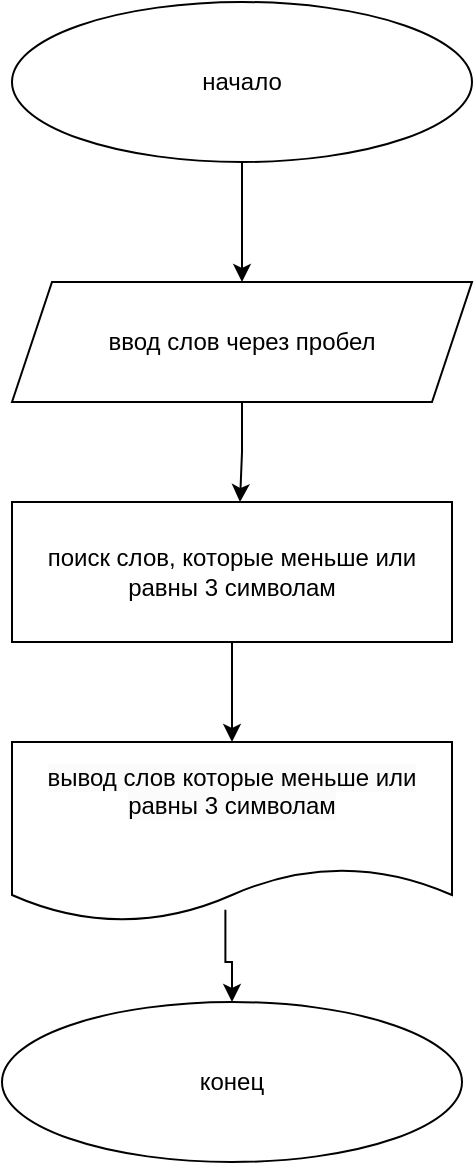 <mxfile version="23.1.5" type="device">
  <diagram name="Страница — 1" id="4wzEmIea6KRLLtgWoZCD">
    <mxGraphModel dx="1276" dy="614" grid="1" gridSize="10" guides="1" tooltips="1" connect="1" arrows="1" fold="1" page="1" pageScale="1" pageWidth="827" pageHeight="1169" math="0" shadow="0">
      <root>
        <mxCell id="0" />
        <mxCell id="1" parent="0" />
        <mxCell id="bp56nNnRnB3YtiIDnrRw-3" value="" style="edgeStyle=orthogonalEdgeStyle;rounded=0;orthogonalLoop=1;jettySize=auto;html=1;" parent="1" source="bp56nNnRnB3YtiIDnrRw-1" target="bp56nNnRnB3YtiIDnrRw-2" edge="1">
          <mxGeometry relative="1" as="geometry" />
        </mxCell>
        <mxCell id="bp56nNnRnB3YtiIDnrRw-1" value="начало" style="ellipse;whiteSpace=wrap;html=1;" parent="1" vertex="1">
          <mxGeometry x="240" y="30" width="230" height="80" as="geometry" />
        </mxCell>
        <mxCell id="bp56nNnRnB3YtiIDnrRw-5" value="" style="edgeStyle=orthogonalEdgeStyle;rounded=0;orthogonalLoop=1;jettySize=auto;html=1;" parent="1" source="bp56nNnRnB3YtiIDnrRw-2" edge="1">
          <mxGeometry relative="1" as="geometry">
            <mxPoint x="354" y="280" as="targetPoint" />
          </mxGeometry>
        </mxCell>
        <mxCell id="bp56nNnRnB3YtiIDnrRw-2" value="ввод слов через пробел" style="shape=parallelogram;perimeter=parallelogramPerimeter;whiteSpace=wrap;html=1;fixedSize=1;" parent="1" vertex="1">
          <mxGeometry x="240" y="170" width="230" height="60" as="geometry" />
        </mxCell>
        <mxCell id="bp56nNnRnB3YtiIDnrRw-11" style="edgeStyle=orthogonalEdgeStyle;rounded=0;orthogonalLoop=1;jettySize=auto;html=1;entryX=0;entryY=0.5;entryDx=0;entryDy=0;" parent="1" edge="1">
          <mxGeometry relative="1" as="geometry">
            <Array as="points">
              <mxPoint x="479" y="510" />
              <mxPoint x="479" y="400" />
            </Array>
            <mxPoint x="517.75" y="400" as="targetPoint" />
          </mxGeometry>
        </mxCell>
        <mxCell id="bp56nNnRnB3YtiIDnrRw-25" value="" style="edgeStyle=orthogonalEdgeStyle;rounded=0;orthogonalLoop=1;jettySize=auto;html=1;entryX=0.5;entryY=0;entryDx=0;entryDy=0;" parent="1" source="bp56nNnRnB3YtiIDnrRw-23" target="HNcyy0roVe8xxu0S5Uh4-1" edge="1">
          <mxGeometry relative="1" as="geometry">
            <mxPoint x="350" y="410" as="targetPoint" />
          </mxGeometry>
        </mxCell>
        <mxCell id="bp56nNnRnB3YtiIDnrRw-23" value="поиск слов, которые меньше или равны 3 символам" style="rounded=0;whiteSpace=wrap;html=1;" parent="1" vertex="1">
          <mxGeometry x="240" y="280" width="220" height="70" as="geometry" />
        </mxCell>
        <mxCell id="bp56nNnRnB3YtiIDnrRw-27" value="" style="edgeStyle=orthogonalEdgeStyle;rounded=0;orthogonalLoop=1;jettySize=auto;html=1;exitX=0.485;exitY=0.932;exitDx=0;exitDy=0;exitPerimeter=0;" parent="1" source="HNcyy0roVe8xxu0S5Uh4-1" target="bp56nNnRnB3YtiIDnrRw-26" edge="1">
          <mxGeometry relative="1" as="geometry">
            <mxPoint x="350" y="490" as="sourcePoint" />
          </mxGeometry>
        </mxCell>
        <mxCell id="bp56nNnRnB3YtiIDnrRw-26" value="конец" style="ellipse;whiteSpace=wrap;html=1;" parent="1" vertex="1">
          <mxGeometry x="235" y="530" width="230" height="80" as="geometry" />
        </mxCell>
        <mxCell id="HNcyy0roVe8xxu0S5Uh4-1" value="&#xa;&lt;span style=&quot;color: rgb(0, 0, 0); font-family: Helvetica; font-size: 12px; font-style: normal; font-variant-ligatures: normal; font-variant-caps: normal; font-weight: 400; letter-spacing: normal; orphans: 2; text-align: center; text-indent: 0px; text-transform: none; widows: 2; word-spacing: 0px; -webkit-text-stroke-width: 0px; background-color: rgb(251, 251, 251); text-decoration-thickness: initial; text-decoration-style: initial; text-decoration-color: initial; float: none; display: inline !important;&quot;&gt;вывод слов которые меньше или равны 3 символам&lt;/span&gt;&#xa;&#xa;" style="shape=document;whiteSpace=wrap;html=1;boundedLbl=1;" vertex="1" parent="1">
          <mxGeometry x="240" y="400" width="220" height="90" as="geometry" />
        </mxCell>
      </root>
    </mxGraphModel>
  </diagram>
</mxfile>
